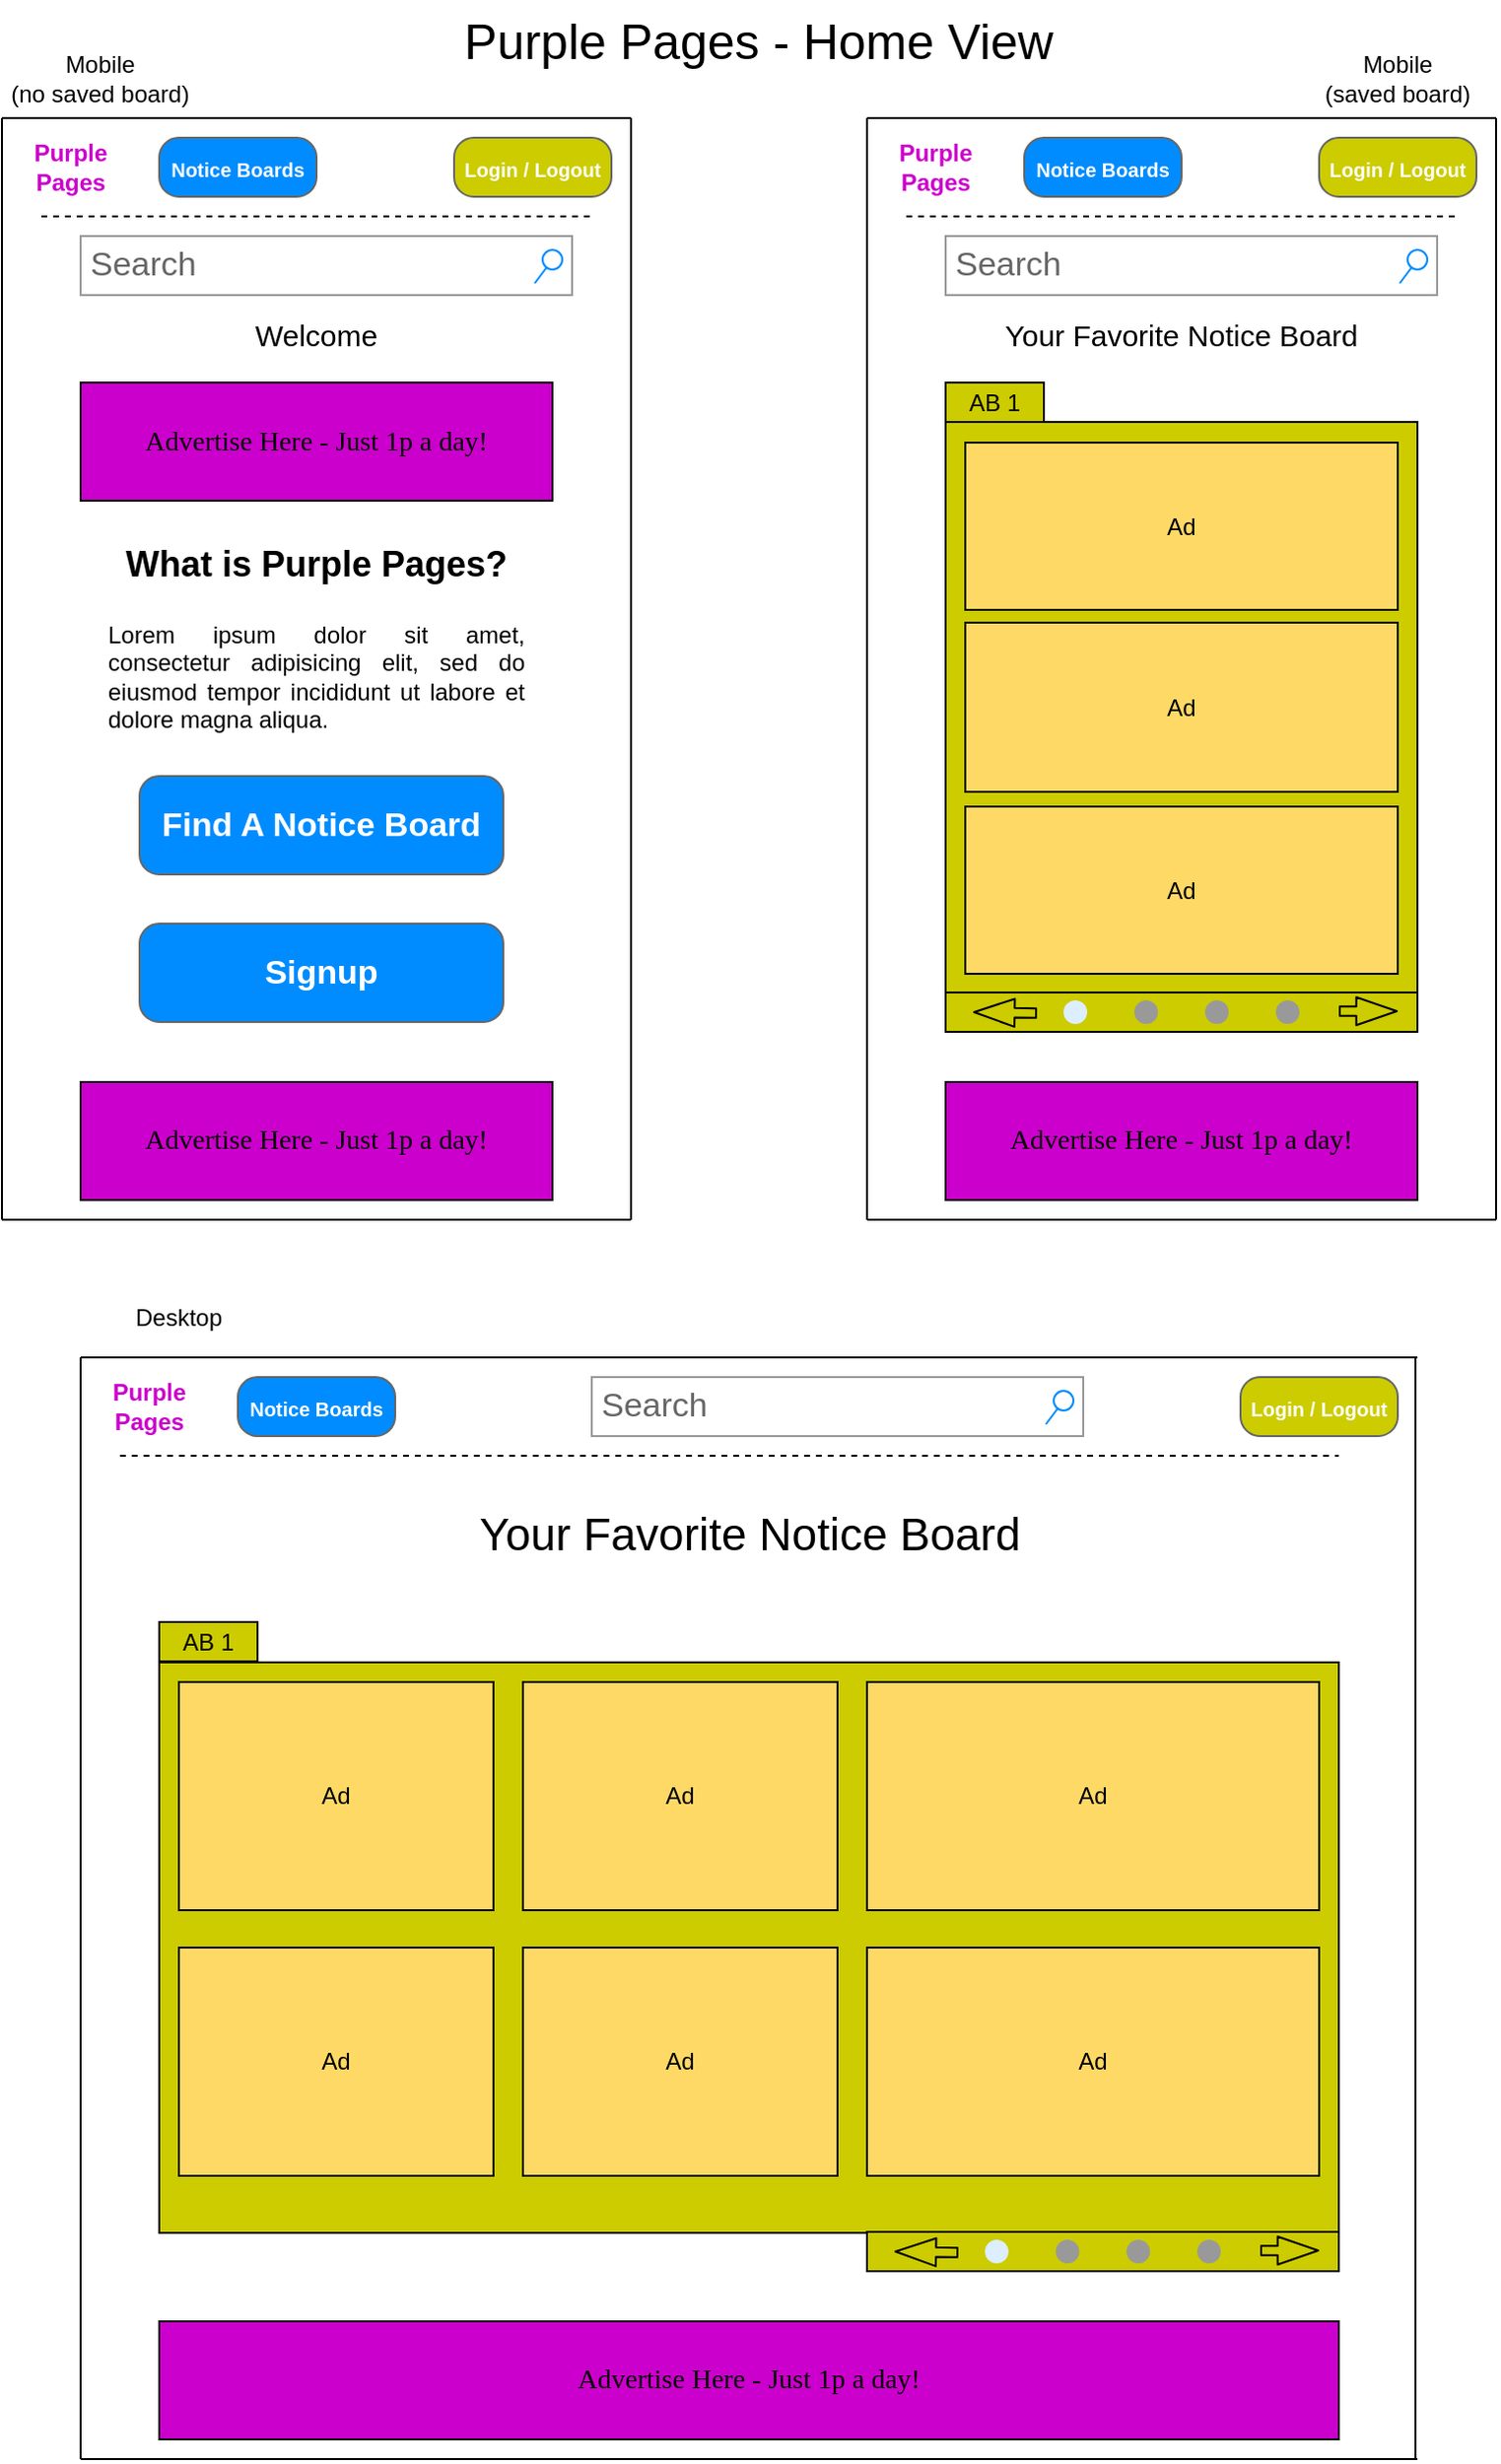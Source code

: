 <mxfile version="12.1.0" type="device" pages="1"><diagram id="4r0fBzSc8f4pYXhXA40c" name="Page-1"><mxGraphModel dx="1408" dy="699" grid="1" gridSize="10" guides="1" tooltips="1" connect="1" arrows="1" fold="1" page="1" pageScale="1" pageWidth="850" pageHeight="1100" math="0" shadow="0"><root><mxCell id="0"/><mxCell id="1" parent="0"/><mxCell id="d-PyySIdQM4EPSaNK-hC-1" value="Purple Pages - Home View" style="text;html=1;strokeColor=none;fillColor=none;align=center;verticalAlign=middle;whiteSpace=wrap;rounded=0;fontSize=25;" vertex="1" parent="1"><mxGeometry x="110" y="20" width="630" height="40" as="geometry"/></mxCell><mxCell id="d-PyySIdQM4EPSaNK-hC-2" value="" style="endArrow=none;html=1;" edge="1" parent="1"><mxGeometry width="50" height="50" relative="1" as="geometry"><mxPoint x="40" y="80" as="sourcePoint"/><mxPoint x="360" y="80" as="targetPoint"/></mxGeometry></mxCell><mxCell id="d-PyySIdQM4EPSaNK-hC-3" value="" style="endArrow=none;html=1;" edge="1" parent="1"><mxGeometry width="50" height="50" relative="1" as="geometry"><mxPoint x="40" y="640" as="sourcePoint"/><mxPoint x="40" y="80" as="targetPoint"/></mxGeometry></mxCell><mxCell id="d-PyySIdQM4EPSaNK-hC-4" value="" style="endArrow=none;html=1;" edge="1" parent="1"><mxGeometry width="50" height="50" relative="1" as="geometry"><mxPoint x="360" y="640" as="sourcePoint"/><mxPoint x="360" y="80" as="targetPoint"/></mxGeometry></mxCell><mxCell id="d-PyySIdQM4EPSaNK-hC-5" value="&lt;b&gt;&lt;font color=&quot;#cc00cc&quot;&gt;Purple&lt;br&gt;Pages&lt;/font&gt;&lt;/b&gt;" style="text;html=1;strokeColor=none;fillColor=none;align=center;verticalAlign=middle;whiteSpace=wrap;rounded=0;" vertex="1" parent="1"><mxGeometry x="50" y="90" width="50" height="30" as="geometry"/></mxCell><mxCell id="d-PyySIdQM4EPSaNK-hC-6" value="&lt;font style=&quot;font-size: 10px&quot;&gt;Notice Boards&lt;/font&gt;" style="strokeWidth=1;shadow=0;dashed=0;align=center;html=1;shape=mxgraph.mockup.buttons.button;strokeColor=#666666;fontColor=#ffffff;mainText=;buttonStyle=round;fontSize=17;fontStyle=1;fillColor=#008cff;whiteSpace=wrap;" vertex="1" parent="1"><mxGeometry x="120" y="90" width="80" height="30" as="geometry"/></mxCell><mxCell id="d-PyySIdQM4EPSaNK-hC-7" value="&lt;span style=&quot;font-size: 10px&quot;&gt;Login / Logout&lt;/span&gt;" style="strokeWidth=1;shadow=0;dashed=0;align=center;html=1;shape=mxgraph.mockup.buttons.button;strokeColor=#666666;fontColor=#ffffff;mainText=;buttonStyle=round;fontSize=17;fontStyle=1;fillColor=#CCCC00;whiteSpace=wrap;" vertex="1" parent="1"><mxGeometry x="270" y="90" width="80" height="30" as="geometry"/></mxCell><mxCell id="d-PyySIdQM4EPSaNK-hC-14" value="" style="endArrow=none;dashed=1;html=1;" edge="1" parent="1"><mxGeometry width="50" height="50" relative="1" as="geometry"><mxPoint x="60" y="130" as="sourcePoint"/><mxPoint x="340" y="130" as="targetPoint"/></mxGeometry></mxCell><mxCell id="d-PyySIdQM4EPSaNK-hC-16" value="&lt;font style=&quot;font-size: 15px&quot;&gt;Welcome&lt;/font&gt;" style="text;html=1;strokeColor=none;fillColor=none;align=center;verticalAlign=middle;whiteSpace=wrap;rounded=0;" vertex="1" parent="1"><mxGeometry x="80" y="180" width="240" height="20" as="geometry"/></mxCell><mxCell id="d-PyySIdQM4EPSaNK-hC-31" value="Search" style="strokeWidth=1;shadow=0;dashed=0;align=center;html=1;shape=mxgraph.mockup.forms.searchBox;strokeColor=#999999;mainText=;fillColor=#ffffff;strokeColor2=#008cff;fontColor=#666666;fontSize=17;align=left;spacingLeft=3;" vertex="1" parent="1"><mxGeometry x="80" y="140" width="250" height="30" as="geometry"/></mxCell><mxCell id="d-PyySIdQM4EPSaNK-hC-32" value="&lt;font style=&quot;font-size: 14px&quot; face=&quot;Comic Sans MS&quot;&gt;Advertise Here - Just 1p a day!&lt;/font&gt;" style="rounded=0;whiteSpace=wrap;html=1;fillColor=#CC00CC;" vertex="1" parent="1"><mxGeometry x="80" y="570" width="240" height="60" as="geometry"/></mxCell><mxCell id="d-PyySIdQM4EPSaNK-hC-33" value="" style="endArrow=none;html=1;" edge="1" parent="1"><mxGeometry width="50" height="50" relative="1" as="geometry"><mxPoint x="40" y="640" as="sourcePoint"/><mxPoint x="360" y="640" as="targetPoint"/></mxGeometry></mxCell><mxCell id="d-PyySIdQM4EPSaNK-hC-34" value="Mobile&lt;br&gt;(no saved board)" style="text;html=1;strokeColor=none;fillColor=none;align=center;verticalAlign=middle;whiteSpace=wrap;rounded=0;" vertex="1" parent="1"><mxGeometry x="40" y="50" width="100" height="20" as="geometry"/></mxCell><mxCell id="d-PyySIdQM4EPSaNK-hC-35" value="" style="endArrow=none;html=1;" edge="1" parent="1"><mxGeometry width="50" height="50" relative="1" as="geometry"><mxPoint x="480" y="80" as="sourcePoint"/><mxPoint x="800" y="80" as="targetPoint"/></mxGeometry></mxCell><mxCell id="d-PyySIdQM4EPSaNK-hC-36" value="" style="endArrow=none;html=1;" edge="1" parent="1"><mxGeometry width="50" height="50" relative="1" as="geometry"><mxPoint x="480" y="640" as="sourcePoint"/><mxPoint x="480" y="80" as="targetPoint"/></mxGeometry></mxCell><mxCell id="d-PyySIdQM4EPSaNK-hC-37" value="" style="endArrow=none;html=1;" edge="1" parent="1"><mxGeometry width="50" height="50" relative="1" as="geometry"><mxPoint x="800" y="640" as="sourcePoint"/><mxPoint x="800" y="80" as="targetPoint"/></mxGeometry></mxCell><mxCell id="d-PyySIdQM4EPSaNK-hC-38" value="&lt;b&gt;&lt;font color=&quot;#cc00cc&quot;&gt;Purple&lt;br&gt;Pages&lt;/font&gt;&lt;/b&gt;" style="text;html=1;strokeColor=none;fillColor=none;align=center;verticalAlign=middle;whiteSpace=wrap;rounded=0;" vertex="1" parent="1"><mxGeometry x="490" y="90" width="50" height="30" as="geometry"/></mxCell><mxCell id="d-PyySIdQM4EPSaNK-hC-39" value="&lt;font style=&quot;font-size: 10px&quot;&gt;Notice Boards&lt;/font&gt;" style="strokeWidth=1;shadow=0;dashed=0;align=center;html=1;shape=mxgraph.mockup.buttons.button;strokeColor=#666666;fontColor=#ffffff;mainText=;buttonStyle=round;fontSize=17;fontStyle=1;fillColor=#008cff;whiteSpace=wrap;" vertex="1" parent="1"><mxGeometry x="560" y="90" width="80" height="30" as="geometry"/></mxCell><mxCell id="d-PyySIdQM4EPSaNK-hC-40" value="&lt;span style=&quot;font-size: 10px&quot;&gt;Login / Logout&lt;/span&gt;" style="strokeWidth=1;shadow=0;dashed=0;align=center;html=1;shape=mxgraph.mockup.buttons.button;strokeColor=#666666;fontColor=#ffffff;mainText=;buttonStyle=round;fontSize=17;fontStyle=1;fillColor=#CCCC00;whiteSpace=wrap;" vertex="1" parent="1"><mxGeometry x="710" y="90" width="80" height="30" as="geometry"/></mxCell><mxCell id="d-PyySIdQM4EPSaNK-hC-41" value="" style="endArrow=none;dashed=1;html=1;" edge="1" parent="1"><mxGeometry width="50" height="50" relative="1" as="geometry"><mxPoint x="500" y="130" as="sourcePoint"/><mxPoint x="780" y="130" as="targetPoint"/></mxGeometry></mxCell><mxCell id="d-PyySIdQM4EPSaNK-hC-42" value="" style="rounded=0;whiteSpace=wrap;html=1;fillColor=#CCCC00;" vertex="1" parent="1"><mxGeometry x="520" y="234.5" width="240" height="290" as="geometry"/></mxCell><mxCell id="d-PyySIdQM4EPSaNK-hC-43" value="&lt;font style=&quot;font-size: 15px&quot;&gt;Your Favorite Notice Board&lt;/font&gt;" style="text;html=1;strokeColor=none;fillColor=none;align=center;verticalAlign=middle;whiteSpace=wrap;rounded=0;" vertex="1" parent="1"><mxGeometry x="520" y="180" width="240" height="20" as="geometry"/></mxCell><mxCell id="d-PyySIdQM4EPSaNK-hC-44" value="AB 1" style="rounded=0;whiteSpace=wrap;html=1;fillColor=#CCCC00;" vertex="1" parent="1"><mxGeometry x="520" y="214.5" width="50" height="20" as="geometry"/></mxCell><mxCell id="d-PyySIdQM4EPSaNK-hC-45" value="Ad" style="rounded=0;whiteSpace=wrap;html=1;fillColor=#FFD966;" vertex="1" parent="1"><mxGeometry x="530" y="245" width="220" height="85" as="geometry"/></mxCell><mxCell id="d-PyySIdQM4EPSaNK-hC-49" value="Ad" style="rounded=0;whiteSpace=wrap;html=1;fillColor=#FFD966;" vertex="1" parent="1"><mxGeometry x="530" y="336.5" width="220" height="86" as="geometry"/></mxCell><mxCell id="d-PyySIdQM4EPSaNK-hC-51" value="Ad" style="rounded=0;whiteSpace=wrap;html=1;fillColor=#FFD966;" vertex="1" parent="1"><mxGeometry x="530" y="430" width="220" height="85" as="geometry"/></mxCell><mxCell id="d-PyySIdQM4EPSaNK-hC-53" value="" style="rounded=0;whiteSpace=wrap;html=1;fillColor=#CCCC00;" vertex="1" parent="1"><mxGeometry x="520" y="524.5" width="240" height="20" as="geometry"/></mxCell><mxCell id="d-PyySIdQM4EPSaNK-hC-54" value="" style="verticalLabelPosition=bottom;shadow=0;dashed=0;align=center;html=1;verticalAlign=top;strokeWidth=1;shape=mxgraph.mockup.navigation.pageControl;fillColor=#999999;strokeColor=#ddeeff;" vertex="1" parent="1"><mxGeometry x="580" y="519.5" width="120" height="30" as="geometry"/></mxCell><mxCell id="d-PyySIdQM4EPSaNK-hC-55" value="" style="shape=flexArrow;endArrow=classic;html=1;endWidth=8.395;endSize=6.538;width=4.828;" edge="1" parent="1"><mxGeometry width="50" height="50" relative="1" as="geometry"><mxPoint x="720" y="534" as="sourcePoint"/><mxPoint x="750" y="534" as="targetPoint"/></mxGeometry></mxCell><mxCell id="d-PyySIdQM4EPSaNK-hC-56" value="" style="shape=flexArrow;endArrow=classic;html=1;endWidth=8.395;endSize=6.538;width=4.828;" edge="1" parent="1"><mxGeometry width="50" height="50" relative="1" as="geometry"><mxPoint x="566.5" y="535" as="sourcePoint"/><mxPoint x="534" y="534.5" as="targetPoint"/></mxGeometry></mxCell><mxCell id="d-PyySIdQM4EPSaNK-hC-57" value="Search" style="strokeWidth=1;shadow=0;dashed=0;align=center;html=1;shape=mxgraph.mockup.forms.searchBox;strokeColor=#999999;mainText=;fillColor=#ffffff;strokeColor2=#008cff;fontColor=#666666;fontSize=17;align=left;spacingLeft=3;" vertex="1" parent="1"><mxGeometry x="520" y="140" width="250" height="30" as="geometry"/></mxCell><mxCell id="d-PyySIdQM4EPSaNK-hC-58" value="&lt;font style=&quot;font-size: 14px&quot; face=&quot;Comic Sans MS&quot;&gt;Advertise Here - Just 1p a day!&lt;/font&gt;" style="rounded=0;whiteSpace=wrap;html=1;fillColor=#CC00CC;" vertex="1" parent="1"><mxGeometry x="520" y="570" width="240" height="60" as="geometry"/></mxCell><mxCell id="d-PyySIdQM4EPSaNK-hC-59" value="" style="endArrow=none;html=1;" edge="1" parent="1"><mxGeometry width="50" height="50" relative="1" as="geometry"><mxPoint x="480" y="640" as="sourcePoint"/><mxPoint x="800" y="640" as="targetPoint"/></mxGeometry></mxCell><mxCell id="d-PyySIdQM4EPSaNK-hC-60" value="Mobile&lt;br&gt;(saved board)" style="text;html=1;strokeColor=none;fillColor=none;align=center;verticalAlign=middle;whiteSpace=wrap;rounded=0;" vertex="1" parent="1"><mxGeometry x="700" y="50" width="100" height="20" as="geometry"/></mxCell><mxCell id="d-PyySIdQM4EPSaNK-hC-61" value="" style="endArrow=none;html=1;" edge="1" parent="1"><mxGeometry width="50" height="50" relative="1" as="geometry"><mxPoint x="80" y="710" as="sourcePoint"/><mxPoint x="760" y="710" as="targetPoint"/></mxGeometry></mxCell><mxCell id="d-PyySIdQM4EPSaNK-hC-62" value="" style="endArrow=none;html=1;" edge="1" parent="1"><mxGeometry width="50" height="50" relative="1" as="geometry"><mxPoint x="80" y="1270" as="sourcePoint"/><mxPoint x="80" y="710" as="targetPoint"/></mxGeometry></mxCell><mxCell id="d-PyySIdQM4EPSaNK-hC-63" value="" style="endArrow=none;html=1;" edge="1" parent="1"><mxGeometry width="50" height="50" relative="1" as="geometry"><mxPoint x="759" y="1270" as="sourcePoint"/><mxPoint x="759" y="710" as="targetPoint"/></mxGeometry></mxCell><mxCell id="d-PyySIdQM4EPSaNK-hC-64" value="&lt;b&gt;&lt;font color=&quot;#cc00cc&quot;&gt;Purple&lt;br&gt;Pages&lt;/font&gt;&lt;/b&gt;" style="text;html=1;strokeColor=none;fillColor=none;align=center;verticalAlign=middle;whiteSpace=wrap;rounded=0;" vertex="1" parent="1"><mxGeometry x="90" y="720" width="50" height="30" as="geometry"/></mxCell><mxCell id="d-PyySIdQM4EPSaNK-hC-65" value="&lt;font style=&quot;font-size: 10px&quot;&gt;Notice Boards&lt;/font&gt;" style="strokeWidth=1;shadow=0;dashed=0;align=center;html=1;shape=mxgraph.mockup.buttons.button;strokeColor=#666666;fontColor=#ffffff;mainText=;buttonStyle=round;fontSize=17;fontStyle=1;fillColor=#008cff;whiteSpace=wrap;" vertex="1" parent="1"><mxGeometry x="160" y="720" width="80" height="30" as="geometry"/></mxCell><mxCell id="d-PyySIdQM4EPSaNK-hC-66" value="&lt;span style=&quot;font-size: 10px&quot;&gt;Login / Logout&lt;/span&gt;" style="strokeWidth=1;shadow=0;dashed=0;align=center;html=1;shape=mxgraph.mockup.buttons.button;strokeColor=#666666;fontColor=#ffffff;mainText=;buttonStyle=round;fontSize=17;fontStyle=1;fillColor=#CCCC00;whiteSpace=wrap;" vertex="1" parent="1"><mxGeometry x="670" y="720" width="80" height="30" as="geometry"/></mxCell><mxCell id="d-PyySIdQM4EPSaNK-hC-67" value="" style="endArrow=none;dashed=1;html=1;" edge="1" parent="1"><mxGeometry width="50" height="50" relative="1" as="geometry"><mxPoint x="100" y="760" as="sourcePoint"/><mxPoint x="720" y="760" as="targetPoint"/></mxGeometry></mxCell><mxCell id="d-PyySIdQM4EPSaNK-hC-68" value="" style="rounded=0;whiteSpace=wrap;html=1;fillColor=#CCCC00;" vertex="1" parent="1"><mxGeometry x="120" y="865" width="600" height="290" as="geometry"/></mxCell><mxCell id="d-PyySIdQM4EPSaNK-hC-69" value="&lt;font style=&quot;font-size: 23px&quot;&gt;Your Favorite Notice Board&lt;/font&gt;" style="text;html=1;strokeColor=none;fillColor=none;align=center;verticalAlign=middle;whiteSpace=wrap;rounded=0;" vertex="1" parent="1"><mxGeometry x="257.5" y="790" width="325" height="20" as="geometry"/></mxCell><mxCell id="d-PyySIdQM4EPSaNK-hC-70" value="AB 1" style="rounded=0;whiteSpace=wrap;html=1;fillColor=#CCCC00;" vertex="1" parent="1"><mxGeometry x="120" y="844.5" width="50" height="20" as="geometry"/></mxCell><mxCell id="d-PyySIdQM4EPSaNK-hC-72" value="Ad" style="rounded=0;whiteSpace=wrap;html=1;fillColor=#FFD966;" vertex="1" parent="1"><mxGeometry x="480" y="875" width="230" height="116" as="geometry"/></mxCell><mxCell id="d-PyySIdQM4EPSaNK-hC-79" value="" style="rounded=0;whiteSpace=wrap;html=1;fillColor=#CCCC00;" vertex="1" parent="1"><mxGeometry x="480" y="1154.5" width="240" height="20" as="geometry"/></mxCell><mxCell id="d-PyySIdQM4EPSaNK-hC-80" value="" style="verticalLabelPosition=bottom;shadow=0;dashed=0;align=center;html=1;verticalAlign=top;strokeWidth=1;shape=mxgraph.mockup.navigation.pageControl;fillColor=#999999;strokeColor=#ddeeff;" vertex="1" parent="1"><mxGeometry x="540" y="1149.5" width="120" height="30" as="geometry"/></mxCell><mxCell id="d-PyySIdQM4EPSaNK-hC-81" value="" style="shape=flexArrow;endArrow=classic;html=1;endWidth=8.395;endSize=6.538;width=4.828;" edge="1" parent="1"><mxGeometry width="50" height="50" relative="1" as="geometry"><mxPoint x="680" y="1164" as="sourcePoint"/><mxPoint x="710" y="1164" as="targetPoint"/></mxGeometry></mxCell><mxCell id="d-PyySIdQM4EPSaNK-hC-82" value="" style="shape=flexArrow;endArrow=classic;html=1;endWidth=8.395;endSize=6.538;width=4.828;" edge="1" parent="1"><mxGeometry width="50" height="50" relative="1" as="geometry"><mxPoint x="526.5" y="1165" as="sourcePoint"/><mxPoint x="494" y="1164.5" as="targetPoint"/></mxGeometry></mxCell><mxCell id="d-PyySIdQM4EPSaNK-hC-83" value="Search" style="strokeWidth=1;shadow=0;dashed=0;align=center;html=1;shape=mxgraph.mockup.forms.searchBox;strokeColor=#999999;mainText=;fillColor=#ffffff;strokeColor2=#008cff;fontColor=#666666;fontSize=17;align=left;spacingLeft=3;" vertex="1" parent="1"><mxGeometry x="340" y="720" width="250" height="30" as="geometry"/></mxCell><mxCell id="d-PyySIdQM4EPSaNK-hC-84" value="&lt;font style=&quot;font-size: 14px&quot; face=&quot;Comic Sans MS&quot;&gt;Advertise Here - Just 1p a day!&lt;/font&gt;" style="rounded=0;whiteSpace=wrap;html=1;fillColor=#CC00CC;" vertex="1" parent="1"><mxGeometry x="120" y="1200" width="600" height="60" as="geometry"/></mxCell><mxCell id="d-PyySIdQM4EPSaNK-hC-85" value="" style="endArrow=none;html=1;" edge="1" parent="1"><mxGeometry width="50" height="50" relative="1" as="geometry"><mxPoint x="80" y="1270" as="sourcePoint"/><mxPoint x="760" y="1270" as="targetPoint"/></mxGeometry></mxCell><mxCell id="d-PyySIdQM4EPSaNK-hC-86" value="Desktop" style="text;html=1;strokeColor=none;fillColor=none;align=center;verticalAlign=middle;whiteSpace=wrap;rounded=0;" vertex="1" parent="1"><mxGeometry x="80" y="680" width="100" height="20" as="geometry"/></mxCell><mxCell id="d-PyySIdQM4EPSaNK-hC-88" value="Ad" style="rounded=0;whiteSpace=wrap;html=1;fillColor=#FFD966;" vertex="1" parent="1"><mxGeometry x="480" y="1010" width="230" height="116" as="geometry"/></mxCell><mxCell id="d-PyySIdQM4EPSaNK-hC-89" value="Ad" style="rounded=0;whiteSpace=wrap;html=1;fillColor=#FFD966;" vertex="1" parent="1"><mxGeometry x="130" y="875" width="160" height="116" as="geometry"/></mxCell><mxCell id="d-PyySIdQM4EPSaNK-hC-90" value="Ad" style="rounded=0;whiteSpace=wrap;html=1;fillColor=#FFD966;" vertex="1" parent="1"><mxGeometry x="130" y="1010" width="160" height="116" as="geometry"/></mxCell><mxCell id="d-PyySIdQM4EPSaNK-hC-92" value="Ad" style="rounded=0;whiteSpace=wrap;html=1;fillColor=#FFD966;" vertex="1" parent="1"><mxGeometry x="305" y="875" width="160" height="116" as="geometry"/></mxCell><mxCell id="d-PyySIdQM4EPSaNK-hC-93" value="Ad" style="rounded=0;whiteSpace=wrap;html=1;fillColor=#FFD966;" vertex="1" parent="1"><mxGeometry x="305" y="1010" width="160" height="116" as="geometry"/></mxCell><mxCell id="d-PyySIdQM4EPSaNK-hC-96" value="Find A Notice Board" style="strokeWidth=1;shadow=0;dashed=0;align=center;html=1;shape=mxgraph.mockup.buttons.button;strokeColor=#666666;fontColor=#ffffff;mainText=;buttonStyle=round;fontSize=17;fontStyle=1;fillColor=#008cff;whiteSpace=wrap;" vertex="1" parent="1"><mxGeometry x="110" y="414.5" width="185" height="50" as="geometry"/></mxCell><mxCell id="d-PyySIdQM4EPSaNK-hC-97" value="Signup" style="strokeWidth=1;shadow=0;dashed=0;align=center;html=1;shape=mxgraph.mockup.buttons.button;strokeColor=#666666;fontColor=#ffffff;mainText=;buttonStyle=round;fontSize=17;fontStyle=1;fillColor=#008cff;whiteSpace=wrap;" vertex="1" parent="1"><mxGeometry x="110" y="489.5" width="185" height="50" as="geometry"/></mxCell><mxCell id="d-PyySIdQM4EPSaNK-hC-99" value="&lt;font style=&quot;font-size: 14px&quot; face=&quot;Comic Sans MS&quot;&gt;Advertise Here - Just 1p a day!&lt;/font&gt;" style="rounded=0;whiteSpace=wrap;html=1;fillColor=#CC00CC;" vertex="1" parent="1"><mxGeometry x="80" y="214.5" width="240" height="60" as="geometry"/></mxCell><mxCell id="d-PyySIdQM4EPSaNK-hC-100" value="&lt;h1&gt;&lt;font style=&quot;font-size: 18px&quot;&gt;What is Purple Pages?&lt;/font&gt;&lt;/h1&gt;&lt;p style=&quot;text-align: justify&quot;&gt;Lorem ipsum dolor sit amet, consectetur adipisicing elit, sed do eiusmod tempor incididunt ut labore et dolore magna aliqua.&lt;/p&gt;" style="text;html=1;strokeColor=none;fillColor=none;spacing=5;spacingTop=-20;whiteSpace=wrap;overflow=hidden;rounded=0;align=center;" vertex="1" parent="1"><mxGeometry x="90" y="285" width="220" height="120" as="geometry"/></mxCell></root></mxGraphModel></diagram></mxfile>